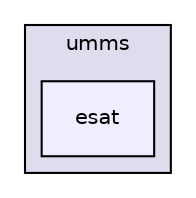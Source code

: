 digraph "java/umms/esat" {
  compound=true
  node [ fontsize="10", fontname="Helvetica"];
  edge [ labelfontsize="10", labelfontname="Helvetica"];
  subgraph clusterdir_458b2861df51ce30708af314ce5674b1 {
    graph [ bgcolor="#ddddee", pencolor="black", label="umms" fontname="Helvetica", fontsize="10", URL="dir_458b2861df51ce30708af314ce5674b1.html"]
  dir_69ac11776e5af6e2315274b603ef1a02 [shape=box, label="esat", style="filled", fillcolor="#eeeeff", pencolor="black", URL="dir_69ac11776e5af6e2315274b603ef1a02.html"];
  }
}
